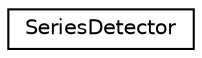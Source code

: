 digraph "Graphical Class Hierarchy"
{
 // LATEX_PDF_SIZE
  edge [fontname="Helvetica",fontsize="10",labelfontname="Helvetica",labelfontsize="10"];
  node [fontname="Helvetica",fontsize="10",shape=record];
  rankdir="LR";
  Node0 [label="SeriesDetector",height=0.2,width=0.4,color="black", fillcolor="white", style="filled",URL="$class_series_detector.html",tooltip=" "];
}
